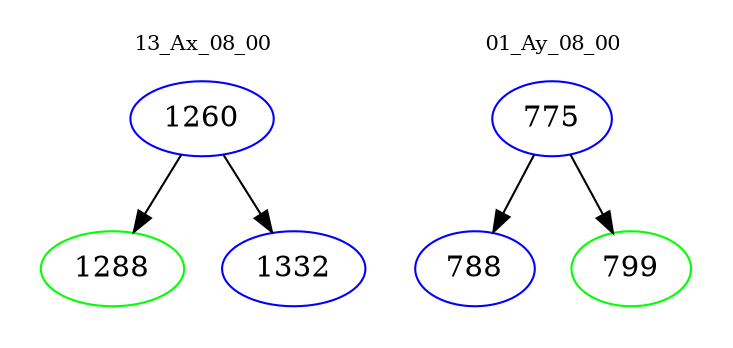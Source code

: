 digraph{
subgraph cluster_0 {
color = white
label = "13_Ax_08_00";
fontsize=10;
T0_1260 [label="1260", color="blue"]
T0_1260 -> T0_1288 [color="black"]
T0_1288 [label="1288", color="green"]
T0_1260 -> T0_1332 [color="black"]
T0_1332 [label="1332", color="blue"]
}
subgraph cluster_1 {
color = white
label = "01_Ay_08_00";
fontsize=10;
T1_775 [label="775", color="blue"]
T1_775 -> T1_788 [color="black"]
T1_788 [label="788", color="blue"]
T1_775 -> T1_799 [color="black"]
T1_799 [label="799", color="green"]
}
}
